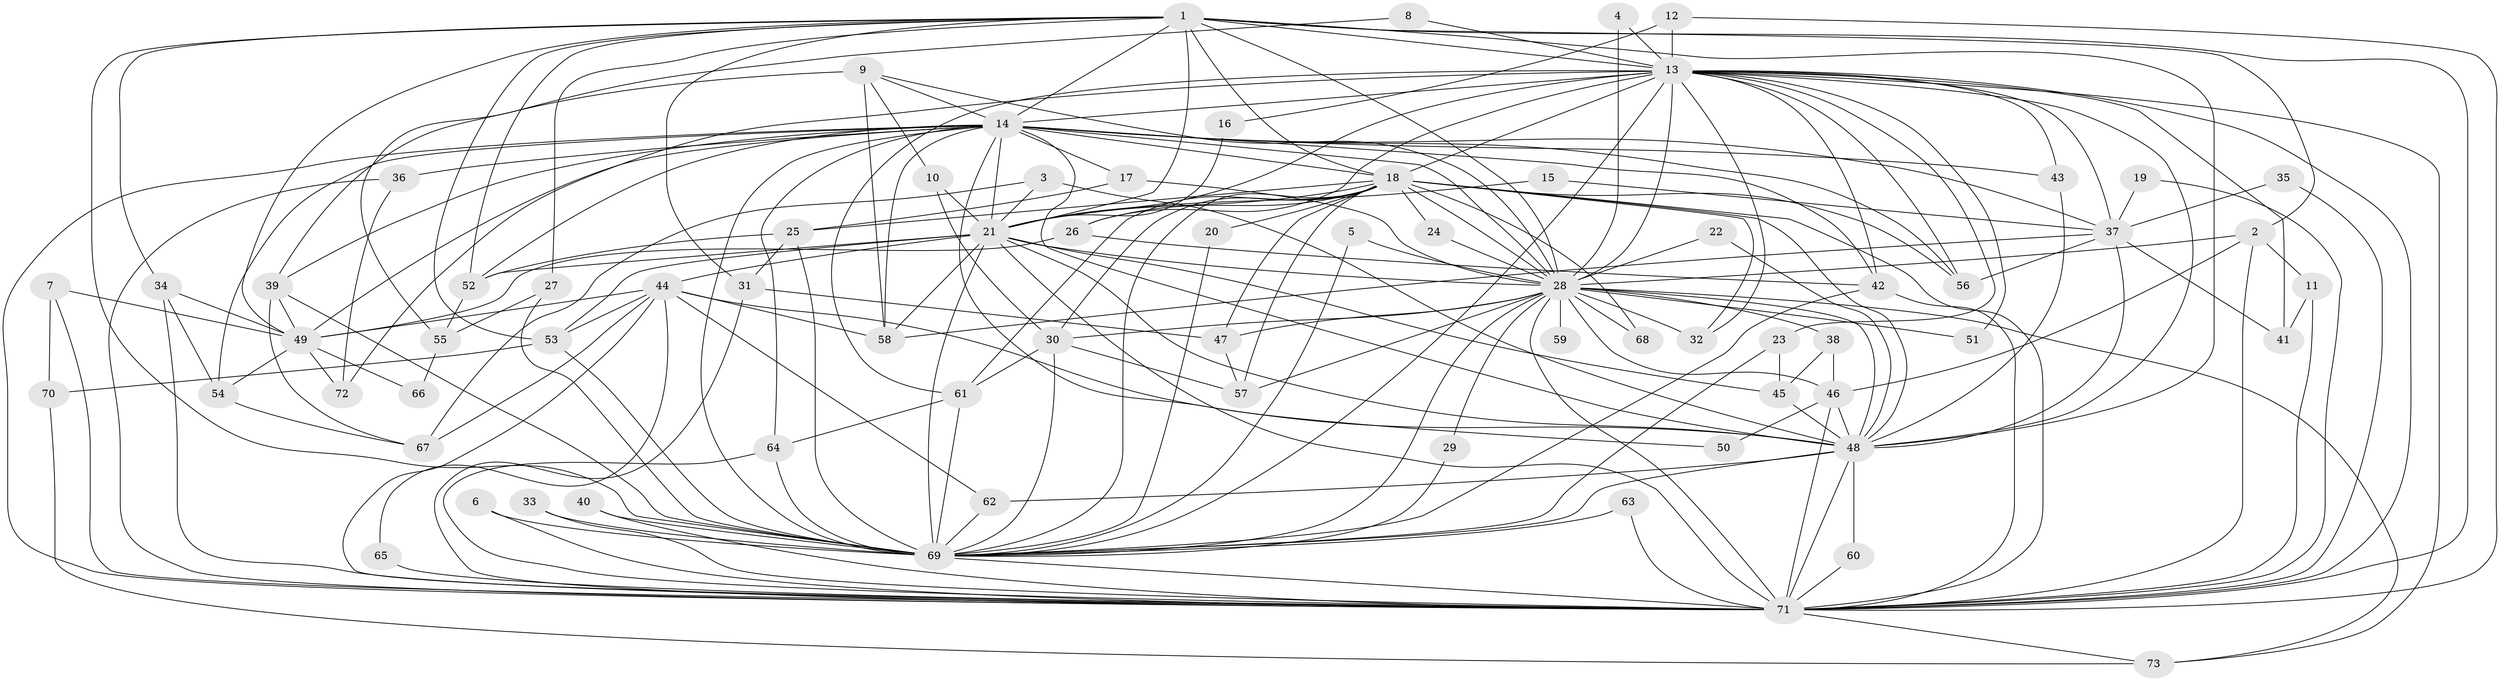 // original degree distribution, {23: 0.013793103448275862, 16: 0.013793103448275862, 33: 0.006896551724137931, 26: 0.006896551724137931, 21: 0.006896551724137931, 30: 0.013793103448275862, 32: 0.006896551724137931, 6: 0.013793103448275862, 5: 0.05517241379310345, 2: 0.5586206896551724, 10: 0.006896551724137931, 3: 0.1793103448275862, 9: 0.013793103448275862, 4: 0.10344827586206896}
// Generated by graph-tools (version 1.1) at 2025/01/03/09/25 03:01:16]
// undirected, 73 vertices, 208 edges
graph export_dot {
graph [start="1"]
  node [color=gray90,style=filled];
  1;
  2;
  3;
  4;
  5;
  6;
  7;
  8;
  9;
  10;
  11;
  12;
  13;
  14;
  15;
  16;
  17;
  18;
  19;
  20;
  21;
  22;
  23;
  24;
  25;
  26;
  27;
  28;
  29;
  30;
  31;
  32;
  33;
  34;
  35;
  36;
  37;
  38;
  39;
  40;
  41;
  42;
  43;
  44;
  45;
  46;
  47;
  48;
  49;
  50;
  51;
  52;
  53;
  54;
  55;
  56;
  57;
  58;
  59;
  60;
  61;
  62;
  63;
  64;
  65;
  66;
  67;
  68;
  69;
  70;
  71;
  72;
  73;
  1 -- 2 [weight=1.0];
  1 -- 13 [weight=2.0];
  1 -- 14 [weight=2.0];
  1 -- 18 [weight=2.0];
  1 -- 21 [weight=3.0];
  1 -- 27 [weight=1.0];
  1 -- 28 [weight=2.0];
  1 -- 31 [weight=1.0];
  1 -- 34 [weight=1.0];
  1 -- 48 [weight=3.0];
  1 -- 49 [weight=1.0];
  1 -- 52 [weight=1.0];
  1 -- 53 [weight=2.0];
  1 -- 69 [weight=4.0];
  1 -- 71 [weight=4.0];
  2 -- 11 [weight=1.0];
  2 -- 28 [weight=1.0];
  2 -- 46 [weight=1.0];
  2 -- 71 [weight=1.0];
  3 -- 21 [weight=1.0];
  3 -- 48 [weight=1.0];
  3 -- 67 [weight=1.0];
  4 -- 13 [weight=1.0];
  4 -- 28 [weight=1.0];
  5 -- 28 [weight=1.0];
  5 -- 69 [weight=1.0];
  6 -- 69 [weight=1.0];
  6 -- 71 [weight=1.0];
  7 -- 49 [weight=1.0];
  7 -- 70 [weight=1.0];
  7 -- 71 [weight=1.0];
  8 -- 13 [weight=1.0];
  8 -- 55 [weight=1.0];
  9 -- 10 [weight=1.0];
  9 -- 14 [weight=1.0];
  9 -- 28 [weight=1.0];
  9 -- 39 [weight=1.0];
  9 -- 58 [weight=1.0];
  10 -- 21 [weight=1.0];
  10 -- 30 [weight=1.0];
  11 -- 41 [weight=1.0];
  11 -- 71 [weight=1.0];
  12 -- 13 [weight=3.0];
  12 -- 16 [weight=1.0];
  12 -- 71 [weight=1.0];
  13 -- 14 [weight=2.0];
  13 -- 18 [weight=1.0];
  13 -- 21 [weight=2.0];
  13 -- 23 [weight=1.0];
  13 -- 26 [weight=1.0];
  13 -- 28 [weight=1.0];
  13 -- 32 [weight=1.0];
  13 -- 37 [weight=1.0];
  13 -- 41 [weight=1.0];
  13 -- 42 [weight=1.0];
  13 -- 43 [weight=1.0];
  13 -- 48 [weight=1.0];
  13 -- 51 [weight=1.0];
  13 -- 56 [weight=1.0];
  13 -- 61 [weight=1.0];
  13 -- 69 [weight=1.0];
  13 -- 71 [weight=1.0];
  13 -- 72 [weight=1.0];
  13 -- 73 [weight=1.0];
  14 -- 17 [weight=1.0];
  14 -- 18 [weight=1.0];
  14 -- 21 [weight=1.0];
  14 -- 28 [weight=1.0];
  14 -- 36 [weight=2.0];
  14 -- 37 [weight=2.0];
  14 -- 39 [weight=1.0];
  14 -- 42 [weight=1.0];
  14 -- 43 [weight=1.0];
  14 -- 48 [weight=1.0];
  14 -- 49 [weight=1.0];
  14 -- 50 [weight=1.0];
  14 -- 52 [weight=1.0];
  14 -- 54 [weight=1.0];
  14 -- 56 [weight=1.0];
  14 -- 58 [weight=2.0];
  14 -- 64 [weight=1.0];
  14 -- 69 [weight=1.0];
  14 -- 71 [weight=1.0];
  15 -- 21 [weight=1.0];
  15 -- 37 [weight=1.0];
  16 -- 21 [weight=1.0];
  17 -- 25 [weight=1.0];
  17 -- 28 [weight=1.0];
  18 -- 20 [weight=2.0];
  18 -- 21 [weight=2.0];
  18 -- 24 [weight=1.0];
  18 -- 25 [weight=1.0];
  18 -- 26 [weight=1.0];
  18 -- 28 [weight=1.0];
  18 -- 30 [weight=1.0];
  18 -- 32 [weight=1.0];
  18 -- 47 [weight=1.0];
  18 -- 48 [weight=1.0];
  18 -- 56 [weight=1.0];
  18 -- 57 [weight=1.0];
  18 -- 61 [weight=1.0];
  18 -- 68 [weight=1.0];
  18 -- 69 [weight=2.0];
  18 -- 71 [weight=1.0];
  19 -- 37 [weight=1.0];
  19 -- 71 [weight=1.0];
  20 -- 69 [weight=1.0];
  21 -- 28 [weight=2.0];
  21 -- 44 [weight=1.0];
  21 -- 45 [weight=1.0];
  21 -- 48 [weight=1.0];
  21 -- 52 [weight=1.0];
  21 -- 53 [weight=1.0];
  21 -- 58 [weight=1.0];
  21 -- 69 [weight=2.0];
  21 -- 71 [weight=1.0];
  22 -- 28 [weight=1.0];
  22 -- 48 [weight=1.0];
  23 -- 45 [weight=1.0];
  23 -- 69 [weight=1.0];
  24 -- 28 [weight=1.0];
  25 -- 31 [weight=1.0];
  25 -- 52 [weight=1.0];
  25 -- 69 [weight=1.0];
  26 -- 42 [weight=1.0];
  26 -- 49 [weight=1.0];
  27 -- 55 [weight=1.0];
  27 -- 69 [weight=1.0];
  28 -- 29 [weight=1.0];
  28 -- 30 [weight=2.0];
  28 -- 32 [weight=1.0];
  28 -- 38 [weight=1.0];
  28 -- 46 [weight=1.0];
  28 -- 47 [weight=1.0];
  28 -- 48 [weight=2.0];
  28 -- 51 [weight=1.0];
  28 -- 57 [weight=1.0];
  28 -- 59 [weight=2.0];
  28 -- 68 [weight=1.0];
  28 -- 69 [weight=1.0];
  28 -- 71 [weight=1.0];
  28 -- 73 [weight=1.0];
  29 -- 69 [weight=1.0];
  30 -- 57 [weight=1.0];
  30 -- 61 [weight=1.0];
  30 -- 69 [weight=1.0];
  31 -- 47 [weight=1.0];
  31 -- 71 [weight=1.0];
  33 -- 69 [weight=1.0];
  33 -- 71 [weight=1.0];
  34 -- 49 [weight=1.0];
  34 -- 54 [weight=1.0];
  34 -- 71 [weight=1.0];
  35 -- 37 [weight=1.0];
  35 -- 71 [weight=1.0];
  36 -- 71 [weight=1.0];
  36 -- 72 [weight=1.0];
  37 -- 41 [weight=1.0];
  37 -- 48 [weight=1.0];
  37 -- 56 [weight=1.0];
  37 -- 58 [weight=1.0];
  38 -- 45 [weight=1.0];
  38 -- 46 [weight=1.0];
  39 -- 49 [weight=1.0];
  39 -- 67 [weight=1.0];
  39 -- 69 [weight=1.0];
  40 -- 69 [weight=1.0];
  40 -- 71 [weight=1.0];
  42 -- 69 [weight=1.0];
  42 -- 71 [weight=1.0];
  43 -- 48 [weight=1.0];
  44 -- 48 [weight=1.0];
  44 -- 49 [weight=1.0];
  44 -- 53 [weight=1.0];
  44 -- 58 [weight=1.0];
  44 -- 62 [weight=1.0];
  44 -- 65 [weight=1.0];
  44 -- 67 [weight=1.0];
  44 -- 71 [weight=1.0];
  45 -- 48 [weight=1.0];
  46 -- 48 [weight=1.0];
  46 -- 50 [weight=1.0];
  46 -- 71 [weight=1.0];
  47 -- 57 [weight=1.0];
  48 -- 60 [weight=1.0];
  48 -- 62 [weight=1.0];
  48 -- 69 [weight=1.0];
  48 -- 71 [weight=2.0];
  49 -- 54 [weight=1.0];
  49 -- 66 [weight=1.0];
  49 -- 72 [weight=1.0];
  52 -- 55 [weight=1.0];
  53 -- 69 [weight=1.0];
  53 -- 70 [weight=1.0];
  54 -- 67 [weight=1.0];
  55 -- 66 [weight=1.0];
  60 -- 71 [weight=1.0];
  61 -- 64 [weight=1.0];
  61 -- 69 [weight=1.0];
  62 -- 69 [weight=1.0];
  63 -- 69 [weight=1.0];
  63 -- 71 [weight=1.0];
  64 -- 69 [weight=1.0];
  64 -- 71 [weight=1.0];
  65 -- 71 [weight=2.0];
  69 -- 71 [weight=1.0];
  70 -- 73 [weight=1.0];
  71 -- 73 [weight=1.0];
}
